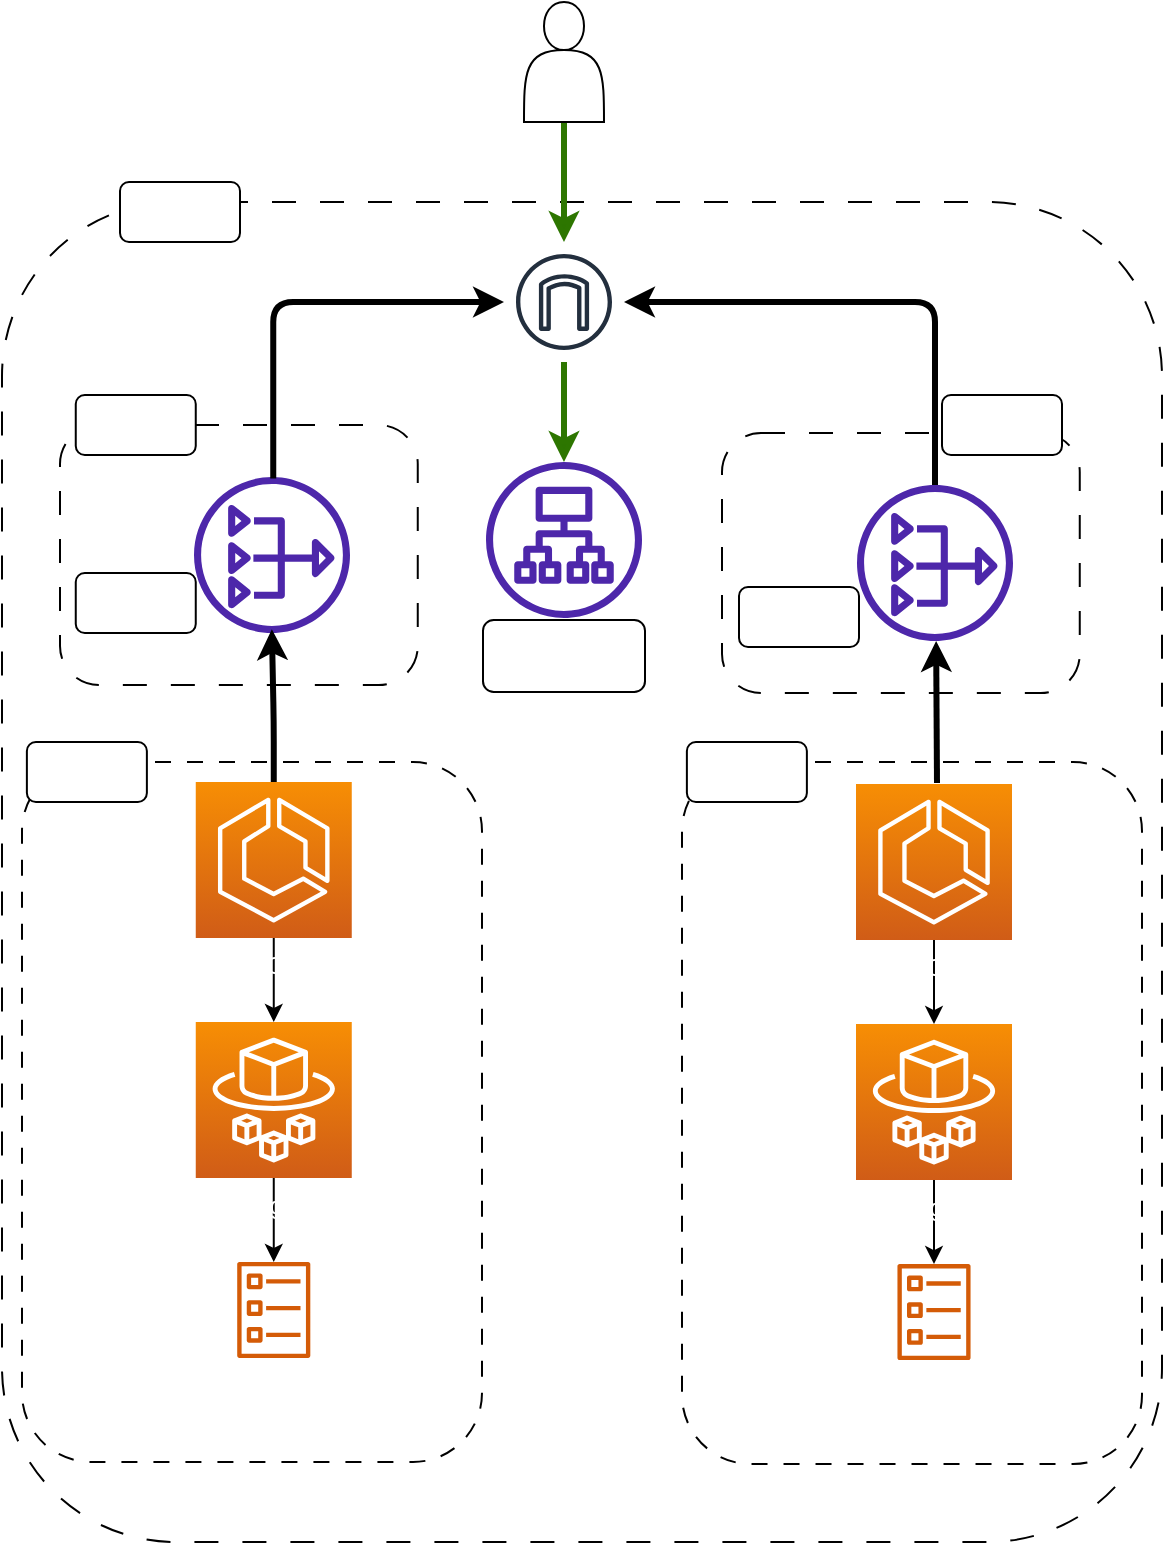 <mxfile>
    <diagram name="example" id="KoSUE74qEvxW8igirt8E">
        <mxGraphModel dx="1762" dy="327" grid="0" gridSize="10" guides="1" tooltips="1" connect="1" arrows="1" fold="1" page="1" pageScale="1" pageWidth="850" pageHeight="1100" math="0" shadow="0">
            <root>
                <mxCell id="MUEfaUzNLzfg0EpO2dZm-0"/>
                <mxCell id="MUEfaUzNLzfg0EpO2dZm-1" parent="MUEfaUzNLzfg0EpO2dZm-0"/>
                <mxCell id="E12CDIFdaAiXbR94aEUh-0" value="" style="rounded=1;whiteSpace=wrap;html=1;strokeColor=default;fontColor=#FFFFFF;fillColor=default;dashed=1;dashPattern=12 12;" parent="MUEfaUzNLzfg0EpO2dZm-1" vertex="1">
                    <mxGeometry x="160" y="140" width="580" height="670" as="geometry"/>
                </mxCell>
                <mxCell id="E12CDIFdaAiXbR94aEUh-1" value="" style="rounded=1;whiteSpace=wrap;html=1;dashed=1;dashPattern=8 8;" parent="MUEfaUzNLzfg0EpO2dZm-1" vertex="1">
                    <mxGeometry x="170" y="420" width="230" height="350" as="geometry"/>
                </mxCell>
                <mxCell id="E12CDIFdaAiXbR94aEUh-2" style="edgeStyle=elbowEdgeStyle;elbow=vertical;html=1;entryX=0.5;entryY=0;entryDx=0;entryDy=0;entryPerimeter=0;fontColor=#FFFFFF;startArrow=none;startFill=0;rounded=1;" parent="MUEfaUzNLzfg0EpO2dZm-1" source="E12CDIFdaAiXbR94aEUh-3" target="E12CDIFdaAiXbR94aEUh-7" edge="1">
                    <mxGeometry relative="1" as="geometry"/>
                </mxCell>
                <mxCell id="E12CDIFdaAiXbR94aEUh-3" value="ECS" style="points=[[0,0,0],[0.25,0,0],[0.5,0,0],[0.75,0,0],[1,0,0],[0,1,0],[0.25,1,0],[0.5,1,0],[0.75,1,0],[1,1,0],[0,0.25,0],[0,0.5,0],[0,0.75,0],[1,0.25,0],[1,0.5,0],[1,0.75,0]];outlineConnect=0;fontColor=#FFFFFF;gradientColor=#F78E04;gradientDirection=north;fillColor=#D05C17;strokeColor=#ffffff;dashed=0;verticalLabelPosition=bottom;verticalAlign=top;align=center;html=1;fontSize=12;fontStyle=0;aspect=fixed;shape=mxgraph.aws4.resourceIcon;resIcon=mxgraph.aws4.ecs;dashPattern=8 8;rounded=1;" parent="MUEfaUzNLzfg0EpO2dZm-1" vertex="1">
                    <mxGeometry x="256.88" y="430" width="78" height="78" as="geometry"/>
                </mxCell>
                <mxCell id="E12CDIFdaAiXbR94aEUh-5" style="edgeStyle=elbowEdgeStyle;elbow=vertical;html=1;fontColor=#FFFFFF;startArrow=none;startFill=0;rounded=1;" parent="MUEfaUzNLzfg0EpO2dZm-1" source="E12CDIFdaAiXbR94aEUh-7" target="E12CDIFdaAiXbR94aEUh-10" edge="1">
                    <mxGeometry relative="1" as="geometry"/>
                </mxCell>
                <mxCell id="E12CDIFdaAiXbR94aEUh-7" value="Fargate" style="points=[[0,0,0],[0.25,0,0],[0.5,0,0],[0.75,0,0],[1,0,0],[0,1,0],[0.25,1,0],[0.5,1,0],[0.75,1,0],[1,1,0],[0,0.25,0],[0,0.5,0],[0,0.75,0],[1,0.25,0],[1,0.5,0],[1,0.75,0]];outlineConnect=0;fontColor=#FFFFFF;gradientColor=#F78E04;gradientDirection=north;fillColor=#D05C17;strokeColor=#ffffff;dashed=0;verticalLabelPosition=bottom;verticalAlign=top;align=center;html=1;fontSize=12;fontStyle=0;aspect=fixed;shape=mxgraph.aws4.resourceIcon;resIcon=mxgraph.aws4.fargate;dashPattern=8 8;rounded=1;" parent="MUEfaUzNLzfg0EpO2dZm-1" vertex="1">
                    <mxGeometry x="256.88" y="550" width="78" height="78" as="geometry"/>
                </mxCell>
                <mxCell id="E12CDIFdaAiXbR94aEUh-10" value="Task Definition&lt;br&gt;Nginx" style="outlineConnect=0;fontColor=#FFFFFF;gradientColor=none;fillColor=#D45B07;strokeColor=none;dashed=0;verticalLabelPosition=bottom;verticalAlign=top;align=center;html=1;fontSize=12;fontStyle=0;aspect=fixed;pointerEvents=1;shape=mxgraph.aws4.ecs_task;dashPattern=8 8;spacingLeft=0;rounded=1;" parent="MUEfaUzNLzfg0EpO2dZm-1" vertex="1">
                    <mxGeometry x="277.38" y="670" width="37" height="48" as="geometry"/>
                </mxCell>
                <mxCell id="E12CDIFdaAiXbR94aEUh-15" style="edgeStyle=elbowEdgeStyle;elbow=vertical;html=1;strokeColor=#2D7600;strokeWidth=3;fontColor=#FFFFFF;startArrow=none;startFill=0;endArrow=classic;endFill=1;fillColor=#60a917;rounded=1;" parent="MUEfaUzNLzfg0EpO2dZm-1" source="E12CDIFdaAiXbR94aEUh-16" target="E12CDIFdaAiXbR94aEUh-17" edge="1">
                    <mxGeometry relative="1" as="geometry"/>
                </mxCell>
                <mxCell id="E12CDIFdaAiXbR94aEUh-16" value="" style="shape=actor;whiteSpace=wrap;html=1;fontColor=#FFFFFF;rounded=1;" parent="MUEfaUzNLzfg0EpO2dZm-1" vertex="1">
                    <mxGeometry x="421" y="40" width="40" height="60" as="geometry"/>
                </mxCell>
                <mxCell id="E12CDIFdaAiXbR94aEUh-17" value="Internet&amp;nbsp; &amp;nbsp; &amp;nbsp;Gateway" style="outlineConnect=0;fontColor=#FFFFFF;gradientColor=none;strokeColor=#232F3E;fillColor=#ffffff;dashed=0;verticalLabelPosition=bottom;verticalAlign=top;align=center;html=1;fontSize=12;fontStyle=0;aspect=fixed;shape=mxgraph.aws4.resourceIcon;resIcon=mxgraph.aws4.internet_gateway;rounded=1;" parent="MUEfaUzNLzfg0EpO2dZm-1" vertex="1">
                    <mxGeometry x="411" y="160" width="60" height="60" as="geometry"/>
                </mxCell>
                <mxCell id="E12CDIFdaAiXbR94aEUh-18" value="Private Subnet A" style="text;html=1;strokeColor=default;fillColor=default;align=center;verticalAlign=middle;whiteSpace=wrap;rounded=1;fontColor=#FFFFFF;" parent="MUEfaUzNLzfg0EpO2dZm-1" vertex="1">
                    <mxGeometry x="172.44" y="410" width="60" height="30" as="geometry"/>
                </mxCell>
                <mxCell id="E12CDIFdaAiXbR94aEUh-19" value="VPC" style="text;html=1;strokeColor=default;fillColor=default;align=center;verticalAlign=middle;whiteSpace=wrap;rounded=1;fontColor=#FFFFFF;" parent="MUEfaUzNLzfg0EpO2dZm-1" vertex="1">
                    <mxGeometry x="219" y="130" width="60" height="30" as="geometry"/>
                </mxCell>
                <mxCell id="E12CDIFdaAiXbR94aEUh-20" value="" style="rounded=1;whiteSpace=wrap;html=1;dashed=1;dashPattern=12 12;strokeColor=default;fontColor=#FFFFFF;fillColor=default;" parent="MUEfaUzNLzfg0EpO2dZm-1" vertex="1">
                    <mxGeometry x="189" y="251.5" width="178.88" height="130" as="geometry"/>
                </mxCell>
                <mxCell id="E12CDIFdaAiXbR94aEUh-21" value="Public Subnet A" style="text;html=1;strokeColor=default;fillColor=default;align=center;verticalAlign=middle;whiteSpace=wrap;rounded=1;fontColor=#FFFFFF;" parent="MUEfaUzNLzfg0EpO2dZm-1" vertex="1">
                    <mxGeometry x="196.88" y="236.5" width="60" height="30" as="geometry"/>
                </mxCell>
                <mxCell id="E12CDIFdaAiXbR94aEUh-22" value="" style="outlineConnect=0;fontColor=#232F3E;gradientColor=none;fillColor=#4D27AA;strokeColor=none;dashed=0;verticalLabelPosition=bottom;verticalAlign=top;align=center;html=1;fontSize=12;fontStyle=0;aspect=fixed;pointerEvents=1;shape=mxgraph.aws4.nat_gateway;dashPattern=12 12;rounded=1;" parent="MUEfaUzNLzfg0EpO2dZm-1" vertex="1">
                    <mxGeometry x="256" y="277.5" width="78" height="78" as="geometry"/>
                </mxCell>
                <mxCell id="E12CDIFdaAiXbR94aEUh-23" value="NAT GATEWAY" style="text;html=1;strokeColor=default;fillColor=default;align=center;verticalAlign=middle;whiteSpace=wrap;rounded=1;fontColor=#FFFFFF;" parent="MUEfaUzNLzfg0EpO2dZm-1" vertex="1">
                    <mxGeometry x="196.88" y="325.5" width="60" height="30" as="geometry"/>
                </mxCell>
                <mxCell id="E12CDIFdaAiXbR94aEUh-24" style="edgeStyle=elbowEdgeStyle;elbow=vertical;html=1;fontColor=#FFFFFF;startArrow=none;startFill=0;strokeWidth=3;exitX=0.5;exitY=0;exitDx=0;exitDy=0;exitPerimeter=0;rounded=1;entryX=0.499;entryY=0.976;entryDx=0;entryDy=0;entryPerimeter=0;" parent="MUEfaUzNLzfg0EpO2dZm-1" source="E12CDIFdaAiXbR94aEUh-3" target="E12CDIFdaAiXbR94aEUh-22" edge="1">
                    <mxGeometry relative="1" as="geometry">
                        <Array as="points">
                            <mxPoint x="320" y="400"/>
                            <mxPoint x="220" y="510"/>
                        </Array>
                    </mxGeometry>
                </mxCell>
                <mxCell id="E12CDIFdaAiXbR94aEUh-26" value="" style="outlineConnect=0;fontColor=#FFFFFF;gradientColor=none;fillColor=#4D27AA;strokeColor=none;dashed=0;verticalLabelPosition=bottom;verticalAlign=top;align=center;html=1;fontSize=12;fontStyle=0;aspect=fixed;pointerEvents=1;shape=mxgraph.aws4.application_load_balancer;dashPattern=8 8;spacingLeft=0;spacingRight=0;spacingBottom=0;rounded=1;" parent="MUEfaUzNLzfg0EpO2dZm-1" vertex="1">
                    <mxGeometry x="402" y="270" width="78" height="78" as="geometry"/>
                </mxCell>
                <mxCell id="E12CDIFdaAiXbR94aEUh-27" value="LoadBalancer" style="text;html=1;strokeColor=default;fillColor=default;align=center;verticalAlign=middle;whiteSpace=wrap;rounded=1;fontColor=#FFFFFF;" parent="MUEfaUzNLzfg0EpO2dZm-1" vertex="1">
                    <mxGeometry x="400.5" y="349" width="81" height="36" as="geometry"/>
                </mxCell>
                <mxCell id="E12CDIFdaAiXbR94aEUh-28" style="edgeStyle=elbowEdgeStyle;elbow=vertical;html=1;strokeWidth=3;fontColor=#FFFFFF;startArrow=classic;startFill=1;endArrow=none;endFill=0;rounded=1;entryX=0.508;entryY=0.01;entryDx=0;entryDy=0;entryPerimeter=0;" parent="MUEfaUzNLzfg0EpO2dZm-1" source="E12CDIFdaAiXbR94aEUh-17" target="E12CDIFdaAiXbR94aEUh-22" edge="1">
                    <mxGeometry relative="1" as="geometry">
                        <Array as="points">
                            <mxPoint x="339" y="190"/>
                            <mxPoint x="329" y="220"/>
                            <mxPoint x="379" y="240"/>
                        </Array>
                    </mxGeometry>
                </mxCell>
                <mxCell id="E12CDIFdaAiXbR94aEUh-29" style="edgeStyle=elbowEdgeStyle;elbow=vertical;html=1;strokeWidth=3;fontColor=#FFFFFF;startArrow=none;startFill=0;endArrow=classic;endFill=1;strokeColor=#2D7600;fillColor=#60a917;rounded=1;" parent="MUEfaUzNLzfg0EpO2dZm-1" source="E12CDIFdaAiXbR94aEUh-17" target="E12CDIFdaAiXbR94aEUh-26" edge="1">
                    <mxGeometry relative="1" as="geometry">
                        <Array as="points">
                            <mxPoint x="430" y="290"/>
                            <mxPoint x="499" y="190"/>
                        </Array>
                    </mxGeometry>
                </mxCell>
                <mxCell id="E12CDIFdaAiXbR94aEUh-31" value="" style="rounded=1;whiteSpace=wrap;html=1;dashed=1;dashPattern=12 12;strokeColor=default;fontColor=#FFFFFF;fillColor=default;" parent="MUEfaUzNLzfg0EpO2dZm-1" vertex="1">
                    <mxGeometry x="520" y="255.5" width="178.88" height="130" as="geometry"/>
                </mxCell>
                <mxCell id="E12CDIFdaAiXbR94aEUh-32" value="Public Subnet B" style="text;html=1;strokeColor=default;fillColor=default;align=center;verticalAlign=middle;whiteSpace=wrap;rounded=1;fontColor=#FFFFFF;" parent="MUEfaUzNLzfg0EpO2dZm-1" vertex="1">
                    <mxGeometry x="630" y="236.5" width="60" height="30" as="geometry"/>
                </mxCell>
                <mxCell id="E12CDIFdaAiXbR94aEUh-33" value="" style="outlineConnect=0;fontColor=#232F3E;gradientColor=none;fillColor=#4D27AA;strokeColor=none;dashed=0;verticalLabelPosition=bottom;verticalAlign=top;align=center;html=1;fontSize=12;fontStyle=0;aspect=fixed;pointerEvents=1;shape=mxgraph.aws4.nat_gateway;dashPattern=12 12;rounded=1;" parent="MUEfaUzNLzfg0EpO2dZm-1" vertex="1">
                    <mxGeometry x="587.5" y="281.5" width="78" height="78" as="geometry"/>
                </mxCell>
                <mxCell id="E12CDIFdaAiXbR94aEUh-34" value="NAT GATEWAY" style="text;html=1;strokeColor=default;fillColor=default;align=center;verticalAlign=middle;whiteSpace=wrap;rounded=1;fontColor=#FFFFFF;" parent="MUEfaUzNLzfg0EpO2dZm-1" vertex="1">
                    <mxGeometry x="528.5" y="332.5" width="60" height="30" as="geometry"/>
                </mxCell>
                <mxCell id="E12CDIFdaAiXbR94aEUh-42" value="" style="rounded=1;whiteSpace=wrap;html=1;dashed=1;dashPattern=8 8;" parent="MUEfaUzNLzfg0EpO2dZm-1" vertex="1">
                    <mxGeometry x="500" y="420.0" width="230" height="351.05" as="geometry"/>
                </mxCell>
                <mxCell id="E12CDIFdaAiXbR94aEUh-43" style="edgeStyle=elbowEdgeStyle;elbow=vertical;html=1;entryX=0.5;entryY=0;entryDx=0;entryDy=0;entryPerimeter=0;fontColor=#FFFFFF;startArrow=none;startFill=0;rounded=1;" parent="MUEfaUzNLzfg0EpO2dZm-1" edge="1">
                    <mxGeometry relative="1" as="geometry">
                        <mxPoint x="588" y="639" as="sourcePoint"/>
                    </mxGeometry>
                </mxCell>
                <mxCell id="E12CDIFdaAiXbR94aEUh-45" style="edgeStyle=elbowEdgeStyle;elbow=vertical;html=1;fontColor=#FFFFFF;startArrow=none;startFill=0;rounded=1;" parent="MUEfaUzNLzfg0EpO2dZm-1" edge="1">
                    <mxGeometry relative="1" as="geometry">
                        <mxPoint x="587.5" y="779" as="sourcePoint"/>
                    </mxGeometry>
                </mxCell>
                <mxCell id="E12CDIFdaAiXbR94aEUh-48" value="Private Subnet B" style="text;html=1;strokeColor=default;fillColor=default;align=center;verticalAlign=middle;whiteSpace=wrap;rounded=1;fontColor=#FFFFFF;" parent="MUEfaUzNLzfg0EpO2dZm-1" vertex="1">
                    <mxGeometry x="502.44" y="410.0" width="60" height="30" as="geometry"/>
                </mxCell>
                <mxCell id="E12CDIFdaAiXbR94aEUh-50" style="edgeStyle=elbowEdgeStyle;elbow=vertical;html=1;strokeWidth=3;fontColor=#FFFFFF;startArrow=classic;startFill=1;endArrow=none;endFill=0;rounded=1;" parent="MUEfaUzNLzfg0EpO2dZm-1" source="E12CDIFdaAiXbR94aEUh-17" target="E12CDIFdaAiXbR94aEUh-33" edge="1">
                    <mxGeometry relative="1" as="geometry">
                        <Array as="points">
                            <mxPoint x="587" y="190"/>
                            <mxPoint x="560" y="190"/>
                            <mxPoint x="580" y="200"/>
                            <mxPoint x="339" y="230"/>
                            <mxPoint x="389" y="250"/>
                        </Array>
                        <mxPoint x="404" y="200" as="sourcePoint"/>
                        <mxPoint x="323.064" y="425.78" as="targetPoint"/>
                    </mxGeometry>
                </mxCell>
                <mxCell id="E12CDIFdaAiXbR94aEUh-51" style="edgeStyle=elbowEdgeStyle;elbow=vertical;html=1;entryX=0.5;entryY=0;entryDx=0;entryDy=0;entryPerimeter=0;fontColor=#FFFFFF;startArrow=none;startFill=0;rounded=1;" parent="MUEfaUzNLzfg0EpO2dZm-1" source="E12CDIFdaAiXbR94aEUh-52" target="E12CDIFdaAiXbR94aEUh-54" edge="1">
                    <mxGeometry relative="1" as="geometry"/>
                </mxCell>
                <mxCell id="E12CDIFdaAiXbR94aEUh-52" value="ECS" style="points=[[0,0,0],[0.25,0,0],[0.5,0,0],[0.75,0,0],[1,0,0],[0,1,0],[0.25,1,0],[0.5,1,0],[0.75,1,0],[1,1,0],[0,0.25,0],[0,0.5,0],[0,0.75,0],[1,0.25,0],[1,0.5,0],[1,0.75,0]];outlineConnect=0;fontColor=#FFFFFF;gradientColor=#F78E04;gradientDirection=north;fillColor=#D05C17;strokeColor=#ffffff;dashed=0;verticalLabelPosition=bottom;verticalAlign=top;align=center;html=1;fontSize=12;fontStyle=0;aspect=fixed;shape=mxgraph.aws4.resourceIcon;resIcon=mxgraph.aws4.ecs;dashPattern=8 8;rounded=1;" parent="MUEfaUzNLzfg0EpO2dZm-1" vertex="1">
                    <mxGeometry x="587" y="431.05" width="78" height="78" as="geometry"/>
                </mxCell>
                <mxCell id="E12CDIFdaAiXbR94aEUh-53" style="edgeStyle=elbowEdgeStyle;elbow=vertical;html=1;fontColor=#FFFFFF;startArrow=none;startFill=0;rounded=1;" parent="MUEfaUzNLzfg0EpO2dZm-1" source="E12CDIFdaAiXbR94aEUh-54" target="E12CDIFdaAiXbR94aEUh-55" edge="1">
                    <mxGeometry relative="1" as="geometry"/>
                </mxCell>
                <mxCell id="E12CDIFdaAiXbR94aEUh-54" value="Fargate" style="points=[[0,0,0],[0.25,0,0],[0.5,0,0],[0.75,0,0],[1,0,0],[0,1,0],[0.25,1,0],[0.5,1,0],[0.75,1,0],[1,1,0],[0,0.25,0],[0,0.5,0],[0,0.75,0],[1,0.25,0],[1,0.5,0],[1,0.75,0]];outlineConnect=0;fontColor=#FFFFFF;gradientColor=#F78E04;gradientDirection=north;fillColor=#D05C17;strokeColor=#ffffff;dashed=0;verticalLabelPosition=bottom;verticalAlign=top;align=center;html=1;fontSize=12;fontStyle=0;aspect=fixed;shape=mxgraph.aws4.resourceIcon;resIcon=mxgraph.aws4.fargate;dashPattern=8 8;rounded=1;" parent="MUEfaUzNLzfg0EpO2dZm-1" vertex="1">
                    <mxGeometry x="587" y="551.05" width="78" height="78" as="geometry"/>
                </mxCell>
                <mxCell id="E12CDIFdaAiXbR94aEUh-55" value="Task Definition&lt;br&gt;Nginx" style="outlineConnect=0;fontColor=#FFFFFF;gradientColor=none;fillColor=#D45B07;strokeColor=none;dashed=0;verticalLabelPosition=bottom;verticalAlign=top;align=center;html=1;fontSize=12;fontStyle=0;aspect=fixed;pointerEvents=1;shape=mxgraph.aws4.ecs_task;dashPattern=8 8;spacingLeft=0;rounded=1;" parent="MUEfaUzNLzfg0EpO2dZm-1" vertex="1">
                    <mxGeometry x="607.5" y="671.05" width="37" height="48" as="geometry"/>
                </mxCell>
                <mxCell id="E12CDIFdaAiXbR94aEUh-56" style="edgeStyle=elbowEdgeStyle;elbow=vertical;html=1;fontColor=#FFFFFF;startArrow=none;startFill=0;strokeWidth=3;exitX=0.5;exitY=0;exitDx=0;exitDy=0;exitPerimeter=0;rounded=1;" parent="MUEfaUzNLzfg0EpO2dZm-1" edge="1">
                    <mxGeometry relative="1" as="geometry">
                        <mxPoint x="627.06" y="359.5" as="targetPoint"/>
                        <Array as="points">
                            <mxPoint x="627.06" y="430.5"/>
                            <mxPoint x="635.06" y="470.5"/>
                            <mxPoint x="535.06" y="380.5"/>
                        </Array>
                        <mxPoint x="627.5" y="430.5" as="sourcePoint"/>
                    </mxGeometry>
                </mxCell>
            </root>
        </mxGraphModel>
    </diagram>
    <diagram id="N9QRYx7wn-zpyOPovLZV" name="v1">
        <mxGraphModel dx="2355" dy="905" grid="1" gridSize="10" guides="1" tooltips="1" connect="1" arrows="1" fold="1" page="1" pageScale="1" pageWidth="850" pageHeight="1100" math="0" shadow="0">
            <root>
                <mxCell id="0"/>
                <mxCell id="1" parent="0"/>
                <mxCell id="22" value="" style="rounded=1;whiteSpace=wrap;html=1;strokeColor=default;fontColor=#FFFFFF;fillColor=default;dashed=1;dashPattern=12 12;" parent="1" vertex="1">
                    <mxGeometry x="213" y="160" width="424.5" height="880" as="geometry"/>
                </mxCell>
                <mxCell id="2" value="" style="rounded=1;whiteSpace=wrap;html=1;dashed=1;dashPattern=8 8;" parent="1" vertex="1">
                    <mxGeometry x="260.25" y="380" width="330" height="630" as="geometry"/>
                </mxCell>
                <mxCell id="25" style="edgeStyle=elbowEdgeStyle;elbow=vertical;html=1;entryX=0.5;entryY=0;entryDx=0;entryDy=0;entryPerimeter=0;fontColor=#FFFFFF;startArrow=none;startFill=0;" parent="1" source="3" target="4" edge="1">
                    <mxGeometry relative="1" as="geometry"/>
                </mxCell>
                <mxCell id="3" value="ECS" style="sketch=0;points=[[0,0,0],[0.25,0,0],[0.5,0,0],[0.75,0,0],[1,0,0],[0,1,0],[0.25,1,0],[0.5,1,0],[0.75,1,0],[1,1,0],[0,0.25,0],[0,0.5,0],[0,0.75,0],[1,0.25,0],[1,0.5,0],[1,0.75,0]];outlineConnect=0;fontColor=#FFFFFF;gradientColor=#F78E04;gradientDirection=north;fillColor=#D05C17;strokeColor=#ffffff;dashed=0;verticalLabelPosition=bottom;verticalAlign=top;align=center;html=1;fontSize=12;fontStyle=0;aspect=fixed;shape=mxgraph.aws4.resourceIcon;resIcon=mxgraph.aws4.ecs;dashPattern=8 8;" parent="1" vertex="1">
                    <mxGeometry x="386.25" y="430" width="78" height="78" as="geometry"/>
                </mxCell>
                <mxCell id="26" style="edgeStyle=elbowEdgeStyle;elbow=vertical;html=1;fontColor=#FFFFFF;startArrow=none;startFill=0;" parent="1" source="4" target="5" edge="1">
                    <mxGeometry relative="1" as="geometry"/>
                </mxCell>
                <mxCell id="27" style="edgeStyle=elbowEdgeStyle;elbow=vertical;html=1;fontColor=#FFFFFF;startArrow=none;startFill=0;" parent="1" source="4" target="6" edge="1">
                    <mxGeometry relative="1" as="geometry"/>
                </mxCell>
                <mxCell id="28" style="edgeStyle=elbowEdgeStyle;elbow=vertical;html=1;fontColor=#FFFFFF;startArrow=none;startFill=0;" parent="1" source="4" target="7" edge="1">
                    <mxGeometry relative="1" as="geometry"/>
                </mxCell>
                <mxCell id="4" value="Fargate" style="sketch=0;points=[[0,0,0],[0.25,0,0],[0.5,0,0],[0.75,0,0],[1,0,0],[0,1,0],[0.25,1,0],[0.5,1,0],[0.75,1,0],[1,1,0],[0,0.25,0],[0,0.5,0],[0,0.75,0],[1,0.25,0],[1,0.5,0],[1,0.75,0]];outlineConnect=0;fontColor=#FFFFFF;gradientColor=#F78E04;gradientDirection=north;fillColor=#D05C17;strokeColor=#ffffff;dashed=0;verticalLabelPosition=bottom;verticalAlign=top;align=center;html=1;fontSize=12;fontStyle=0;aspect=fixed;shape=mxgraph.aws4.resourceIcon;resIcon=mxgraph.aws4.fargate;dashPattern=8 8;" parent="1" vertex="1">
                    <mxGeometry x="386.25" y="570" width="78" height="78" as="geometry"/>
                </mxCell>
                <mxCell id="5" value="API Task" style="sketch=0;outlineConnect=0;fontColor=#FFFFFF;gradientColor=none;fillColor=#D45B07;strokeColor=none;dashed=0;verticalLabelPosition=bottom;verticalAlign=top;align=center;html=1;fontSize=12;fontStyle=0;aspect=fixed;pointerEvents=1;shape=mxgraph.aws4.ecs_task;dashPattern=8 8;" parent="1" vertex="1">
                    <mxGeometry x="308.75" y="720" width="37" height="48" as="geometry"/>
                </mxCell>
                <mxCell id="10" style="edgeStyle=none;html=1;fontColor=#FFFFFF;startArrow=classic;startFill=1;" parent="1" target="9" edge="1">
                    <mxGeometry relative="1" as="geometry">
                        <mxPoint x="424.25" y="790" as="sourcePoint"/>
                    </mxGeometry>
                </mxCell>
                <mxCell id="6" value="grpc Task" style="sketch=0;outlineConnect=0;fontColor=#FFFFFF;gradientColor=none;fillColor=#D45B07;strokeColor=none;dashed=0;verticalLabelPosition=bottom;verticalAlign=top;align=center;html=1;fontSize=12;fontStyle=0;aspect=fixed;pointerEvents=1;shape=mxgraph.aws4.ecs_task;dashPattern=8 8;" parent="1" vertex="1">
                    <mxGeometry x="405.25" y="720" width="37" height="48" as="geometry"/>
                </mxCell>
                <mxCell id="7" value="rmq-consumer Task" style="sketch=0;outlineConnect=0;fontColor=#FFFFFF;gradientColor=none;fillColor=#D45B07;strokeColor=none;dashed=0;verticalLabelPosition=bottom;verticalAlign=top;align=center;html=1;fontSize=12;fontStyle=0;aspect=fixed;pointerEvents=1;shape=mxgraph.aws4.ecs_task;dashPattern=8 8;" parent="1" vertex="1">
                    <mxGeometry x="504.75" y="720" width="37" height="48" as="geometry"/>
                </mxCell>
                <mxCell id="11" style="edgeStyle=elbowEdgeStyle;html=1;fontColor=#FFFFFF;startArrow=classic;startFill=1;elbow=vertical;" parent="1" source="9" edge="1">
                    <mxGeometry relative="1" as="geometry">
                        <mxPoint x="522.25" y="790" as="targetPoint"/>
                    </mxGeometry>
                </mxCell>
                <mxCell id="12" style="edgeStyle=elbowEdgeStyle;elbow=vertical;html=1;fontColor=#FFFFFF;startArrow=classic;startFill=1;" parent="1" source="9" edge="1">
                    <mxGeometry relative="1" as="geometry">
                        <mxPoint x="327.25" y="790" as="targetPoint"/>
                    </mxGeometry>
                </mxCell>
                <mxCell id="9" value="Internal LoadBalancer" style="sketch=0;outlineConnect=0;fontColor=#FFFFFF;gradientColor=none;fillColor=#4D27AA;strokeColor=none;dashed=0;verticalLabelPosition=bottom;verticalAlign=top;align=center;html=1;fontSize=12;fontStyle=0;aspect=fixed;pointerEvents=1;shape=mxgraph.aws4.application_load_balancer;dashPattern=8 8;" parent="1" vertex="1">
                    <mxGeometry x="384.75" y="900" width="78" height="78" as="geometry"/>
                </mxCell>
                <mxCell id="14" style="edgeStyle=elbowEdgeStyle;elbow=vertical;html=1;fontColor=#FFFFFF;startArrow=classic;startFill=1;entryX=0.5;entryY=0;entryDx=0;entryDy=0;entryPerimeter=0;" parent="1" source="13" target="3" edge="1">
                    <mxGeometry relative="1" as="geometry">
                        <Array as="points">
                            <mxPoint x="425.25" y="390"/>
                        </Array>
                    </mxGeometry>
                </mxCell>
                <mxCell id="13" value="" style="sketch=0;outlineConnect=0;fontColor=#FFFFFF;gradientColor=none;fillColor=#4D27AA;strokeColor=none;dashed=0;verticalLabelPosition=bottom;verticalAlign=top;align=center;html=1;fontSize=12;fontStyle=0;aspect=fixed;pointerEvents=1;shape=mxgraph.aws4.application_load_balancer;dashPattern=8 8;spacingLeft=0;spacingRight=0;spacingBottom=0;" parent="1" vertex="1">
                    <mxGeometry x="384.75" y="270" width="78" height="78" as="geometry"/>
                </mxCell>
                <mxCell id="30" style="edgeStyle=elbowEdgeStyle;elbow=vertical;html=1;fontColor=#FFFFFF;startArrow=none;startFill=0;" parent="1" source="15" target="18" edge="1">
                    <mxGeometry relative="1" as="geometry"/>
                </mxCell>
                <mxCell id="15" value="" style="shape=actor;whiteSpace=wrap;html=1;fontColor=#FFFFFF;" parent="1" vertex="1">
                    <mxGeometry x="403.75" y="40" width="40" height="60" as="geometry"/>
                </mxCell>
                <mxCell id="29" style="edgeStyle=elbowEdgeStyle;elbow=vertical;html=1;fontColor=#FFFFFF;startArrow=classic;startFill=1;" parent="1" source="18" target="13" edge="1">
                    <mxGeometry relative="1" as="geometry"/>
                </mxCell>
                <mxCell id="18" value="" style="sketch=0;outlineConnect=0;fontColor=#232F3E;gradientColor=none;strokeColor=#232F3E;fillColor=#ffffff;dashed=0;verticalLabelPosition=bottom;verticalAlign=top;align=center;html=1;fontSize=12;fontStyle=0;aspect=fixed;shape=mxgraph.aws4.resourceIcon;resIcon=mxgraph.aws4.internet_gateway;" parent="1" vertex="1">
                    <mxGeometry x="394.25" y="180" width="60" height="60" as="geometry"/>
                </mxCell>
                <mxCell id="19" value="Default&lt;br&gt;Public Subnet" style="text;html=1;strokeColor=default;fillColor=default;align=center;verticalAlign=middle;whiteSpace=wrap;rounded=0;fontColor=#FFFFFF;" parent="1" vertex="1">
                    <mxGeometry x="285.75" y="360" width="60" height="50" as="geometry"/>
                </mxCell>
                <mxCell id="20" value="Default Internet Gateway" style="text;html=1;strokeColor=default;fillColor=default;align=center;verticalAlign=middle;whiteSpace=wrap;rounded=0;fontColor=#FFFFFF;" parent="1" vertex="1">
                    <mxGeometry x="450.75" y="220" width="100" height="40" as="geometry"/>
                </mxCell>
                <mxCell id="21" value="External LoadBalancer" style="text;html=1;strokeColor=default;fillColor=default;align=center;verticalAlign=middle;whiteSpace=wrap;rounded=0;fontColor=#FFFFFF;" parent="1" vertex="1">
                    <mxGeometry x="453.75" y="308" width="100" height="40" as="geometry"/>
                </mxCell>
                <mxCell id="24" value="VPC" style="text;html=1;strokeColor=default;fillColor=default;align=center;verticalAlign=middle;whiteSpace=wrap;rounded=0;fontColor=#FFFFFF;" parent="1" vertex="1">
                    <mxGeometry x="248.75" y="150" width="60" height="30" as="geometry"/>
                </mxCell>
            </root>
        </mxGraphModel>
    </diagram>
    <diagram name="v2" id="DFxNjS_2CUx3qaEgrgcp">
        <mxGraphModel dx="4004" dy="1538" grid="0" gridSize="10" guides="1" tooltips="1" connect="1" arrows="1" fold="1" page="1" pageScale="1" pageWidth="850" pageHeight="1100" math="0" shadow="0">
            <root>
                <mxCell id="iVcGrAR-wwBEdjC-Baw3-0"/>
                <mxCell id="iVcGrAR-wwBEdjC-Baw3-1" parent="iVcGrAR-wwBEdjC-Baw3-0"/>
                <mxCell id="iVcGrAR-wwBEdjC-Baw3-2" value="" style="rounded=1;whiteSpace=wrap;html=1;strokeColor=default;fontColor=#FFFFFF;fillColor=default;dashed=1;dashPattern=12 12;" parent="iVcGrAR-wwBEdjC-Baw3-1" vertex="1">
                    <mxGeometry x="172" y="130" width="507" height="950" as="geometry"/>
                </mxCell>
                <mxCell id="iVcGrAR-wwBEdjC-Baw3-3" value="" style="rounded=1;whiteSpace=wrap;html=1;dashed=1;dashPattern=8 8;" parent="iVcGrAR-wwBEdjC-Baw3-1" vertex="1">
                    <mxGeometry x="219.25" y="420" width="429.75" height="630" as="geometry"/>
                </mxCell>
                <mxCell id="iVcGrAR-wwBEdjC-Baw3-4" style="edgeStyle=elbowEdgeStyle;elbow=vertical;html=1;entryX=0.5;entryY=0;entryDx=0;entryDy=0;entryPerimeter=0;fontColor=#FFFFFF;startArrow=none;startFill=0;rounded=1;" parent="iVcGrAR-wwBEdjC-Baw3-1" source="iVcGrAR-wwBEdjC-Baw3-5" target="iVcGrAR-wwBEdjC-Baw3-9" edge="1">
                    <mxGeometry relative="1" as="geometry"/>
                </mxCell>
                <mxCell id="iVcGrAR-wwBEdjC-Baw3-5" value="ECS" style="points=[[0,0,0],[0.25,0,0],[0.5,0,0],[0.75,0,0],[1,0,0],[0,1,0],[0.25,1,0],[0.5,1,0],[0.75,1,0],[1,1,0],[0,0.25,0],[0,0.5,0],[0,0.75,0],[1,0.25,0],[1,0.5,0],[1,0.75,0]];outlineConnect=0;fontColor=#FFFFFF;gradientColor=#F78E04;gradientDirection=north;fillColor=#D05C17;strokeColor=#ffffff;dashed=0;verticalLabelPosition=bottom;verticalAlign=top;align=center;html=1;fontSize=12;fontStyle=0;aspect=fixed;shape=mxgraph.aws4.resourceIcon;resIcon=mxgraph.aws4.ecs;dashPattern=8 8;rounded=1;" parent="iVcGrAR-wwBEdjC-Baw3-1" vertex="1">
                    <mxGeometry x="386.5" y="520" width="78" height="78" as="geometry"/>
                </mxCell>
                <mxCell id="iVcGrAR-wwBEdjC-Baw3-6" style="edgeStyle=elbowEdgeStyle;elbow=vertical;html=1;fontColor=#FFFFFF;startArrow=none;startFill=0;rounded=1;" parent="iVcGrAR-wwBEdjC-Baw3-1" source="iVcGrAR-wwBEdjC-Baw3-9" target="iVcGrAR-wwBEdjC-Baw3-10" edge="1">
                    <mxGeometry relative="1" as="geometry"/>
                </mxCell>
                <mxCell id="iVcGrAR-wwBEdjC-Baw3-7" style="edgeStyle=elbowEdgeStyle;elbow=vertical;html=1;fontColor=#FFFFFF;startArrow=none;startFill=0;rounded=1;" parent="iVcGrAR-wwBEdjC-Baw3-1" source="iVcGrAR-wwBEdjC-Baw3-9" target="iVcGrAR-wwBEdjC-Baw3-12" edge="1">
                    <mxGeometry relative="1" as="geometry"/>
                </mxCell>
                <mxCell id="iVcGrAR-wwBEdjC-Baw3-8" style="edgeStyle=elbowEdgeStyle;elbow=vertical;html=1;fontColor=#FFFFFF;startArrow=none;startFill=0;rounded=1;" parent="iVcGrAR-wwBEdjC-Baw3-1" source="iVcGrAR-wwBEdjC-Baw3-9" target="iVcGrAR-wwBEdjC-Baw3-13" edge="1">
                    <mxGeometry relative="1" as="geometry"/>
                </mxCell>
                <mxCell id="iVcGrAR-wwBEdjC-Baw3-9" value="Fargate" style="points=[[0,0,0],[0.25,0,0],[0.5,0,0],[0.75,0,0],[1,0,0],[0,1,0],[0.25,1,0],[0.5,1,0],[0.75,1,0],[1,1,0],[0,0.25,0],[0,0.5,0],[0,0.75,0],[1,0.25,0],[1,0.5,0],[1,0.75,0]];outlineConnect=0;fontColor=#FFFFFF;gradientColor=#F78E04;gradientDirection=north;fillColor=#D05C17;strokeColor=#ffffff;dashed=0;verticalLabelPosition=bottom;verticalAlign=top;align=center;html=1;fontSize=12;fontStyle=0;aspect=fixed;shape=mxgraph.aws4.resourceIcon;resIcon=mxgraph.aws4.fargate;dashPattern=8 8;rounded=1;" parent="iVcGrAR-wwBEdjC-Baw3-1" vertex="1">
                    <mxGeometry x="386" y="660" width="78" height="78" as="geometry"/>
                </mxCell>
                <mxCell id="iVcGrAR-wwBEdjC-Baw3-10" value="API Task" style="outlineConnect=0;fontColor=#FFFFFF;gradientColor=none;fillColor=#D45B07;strokeColor=none;dashed=0;verticalLabelPosition=bottom;verticalAlign=top;align=center;html=1;fontSize=12;fontStyle=0;aspect=fixed;pointerEvents=1;shape=mxgraph.aws4.ecs_task;dashPattern=8 8;spacingLeft=-57;rounded=1;" parent="iVcGrAR-wwBEdjC-Baw3-1" vertex="1">
                    <mxGeometry x="309" y="800" width="37" height="48" as="geometry"/>
                </mxCell>
                <mxCell id="iVcGrAR-wwBEdjC-Baw3-11" style="edgeStyle=none;html=1;fontColor=#FFFFFF;startArrow=classic;startFill=1;rounded=1;" parent="iVcGrAR-wwBEdjC-Baw3-1" source="iVcGrAR-wwBEdjC-Baw3-12" target="iVcGrAR-wwBEdjC-Baw3-16" edge="1">
                    <mxGeometry relative="1" as="geometry">
                        <mxPoint x="383.25" y="830" as="sourcePoint"/>
                    </mxGeometry>
                </mxCell>
                <mxCell id="iVcGrAR-wwBEdjC-Baw3-12" value="grpc Task" style="outlineConnect=0;fontColor=#FFFFFF;gradientColor=none;fillColor=#D45B07;strokeColor=none;dashed=0;verticalLabelPosition=bottom;verticalAlign=top;align=center;html=1;fontSize=12;fontStyle=0;aspect=fixed;pointerEvents=1;shape=mxgraph.aws4.ecs_task;dashPattern=8 8;spacingLeft=-63;rounded=1;" parent="iVcGrAR-wwBEdjC-Baw3-1" vertex="1">
                    <mxGeometry x="406.5" y="800" width="37" height="48" as="geometry"/>
                </mxCell>
                <mxCell id="iVcGrAR-wwBEdjC-Baw3-13" value="rmq-csm Task" style="outlineConnect=0;fontColor=#FFFFFF;gradientColor=none;fillColor=#D45B07;strokeColor=none;dashed=0;verticalLabelPosition=bottom;verticalAlign=top;align=center;html=1;fontSize=12;fontStyle=0;aspect=fixed;pointerEvents=1;shape=mxgraph.aws4.ecs_task;dashPattern=8 8;spacingLeft=-82;rounded=1;" parent="iVcGrAR-wwBEdjC-Baw3-1" vertex="1">
                    <mxGeometry x="505" y="800" width="37" height="48" as="geometry"/>
                </mxCell>
                <mxCell id="iVcGrAR-wwBEdjC-Baw3-14" style="edgeStyle=elbowEdgeStyle;html=1;fontColor=#FFFFFF;startArrow=classic;startFill=1;elbow=vertical;rounded=1;" parent="iVcGrAR-wwBEdjC-Baw3-1" source="iVcGrAR-wwBEdjC-Baw3-16" target="iVcGrAR-wwBEdjC-Baw3-13" edge="1">
                    <mxGeometry relative="1" as="geometry">
                        <mxPoint x="481.25" y="830" as="targetPoint"/>
                        <Array as="points">
                            <mxPoint x="469" y="890"/>
                        </Array>
                    </mxGeometry>
                </mxCell>
                <mxCell id="iVcGrAR-wwBEdjC-Baw3-15" style="edgeStyle=elbowEdgeStyle;elbow=vertical;html=1;fontColor=#FFFFFF;startArrow=classic;startFill=1;rounded=1;" parent="iVcGrAR-wwBEdjC-Baw3-1" source="iVcGrAR-wwBEdjC-Baw3-16" target="iVcGrAR-wwBEdjC-Baw3-10" edge="1">
                    <mxGeometry relative="1" as="geometry">
                        <mxPoint x="286.25" y="830" as="targetPoint"/>
                        <Array as="points">
                            <mxPoint x="349" y="890"/>
                        </Array>
                    </mxGeometry>
                </mxCell>
                <mxCell id="iVcGrAR-wwBEdjC-Baw3-16" value="Internal LoadBalancer" style="outlineConnect=0;fontColor=#FFFFFF;gradientColor=none;fillColor=#4D27AA;strokeColor=none;dashed=0;verticalLabelPosition=bottom;verticalAlign=top;align=center;html=1;fontSize=12;fontStyle=0;aspect=fixed;pointerEvents=1;shape=mxgraph.aws4.application_load_balancer;dashPattern=8 8;rounded=1;" parent="iVcGrAR-wwBEdjC-Baw3-1" vertex="1">
                    <mxGeometry x="385" y="940" width="78" height="78" as="geometry"/>
                </mxCell>
                <mxCell id="uVHJasyBs-fy_94zQ9fE-11" style="edgeStyle=elbowEdgeStyle;elbow=vertical;html=1;strokeColor=#2D7600;strokeWidth=3;fontColor=#FFFFFF;startArrow=none;startFill=0;endArrow=classic;endFill=1;fillColor=#60a917;rounded=1;" parent="iVcGrAR-wwBEdjC-Baw3-1" source="iVcGrAR-wwBEdjC-Baw3-20" target="iVcGrAR-wwBEdjC-Baw3-22" edge="1">
                    <mxGeometry relative="1" as="geometry"/>
                </mxCell>
                <mxCell id="iVcGrAR-wwBEdjC-Baw3-20" value="" style="shape=actor;whiteSpace=wrap;html=1;fontColor=#FFFFFF;rounded=1;" parent="iVcGrAR-wwBEdjC-Baw3-1" vertex="1">
                    <mxGeometry x="403.5" y="10" width="40" height="60" as="geometry"/>
                </mxCell>
                <mxCell id="iVcGrAR-wwBEdjC-Baw3-22" value="Internet Gateway" style="outlineConnect=0;fontColor=#FFFFFF;gradientColor=none;strokeColor=#232F3E;fillColor=#ffffff;dashed=0;verticalLabelPosition=bottom;verticalAlign=top;align=center;html=1;fontSize=12;fontStyle=0;aspect=fixed;shape=mxgraph.aws4.resourceIcon;resIcon=mxgraph.aws4.internet_gateway;rounded=1;" parent="iVcGrAR-wwBEdjC-Baw3-1" vertex="1">
                    <mxGeometry x="394" y="160" width="60" height="60" as="geometry"/>
                </mxCell>
                <mxCell id="iVcGrAR-wwBEdjC-Baw3-23" value="Private Subnet" style="text;html=1;strokeColor=default;fillColor=default;align=center;verticalAlign=middle;whiteSpace=wrap;rounded=1;fontColor=#FFFFFF;" parent="iVcGrAR-wwBEdjC-Baw3-1" vertex="1">
                    <mxGeometry x="244.75" y="410" width="60" height="30" as="geometry"/>
                </mxCell>
                <mxCell id="iVcGrAR-wwBEdjC-Baw3-26" value="VPC" style="text;html=1;strokeColor=default;fillColor=default;align=center;verticalAlign=middle;whiteSpace=wrap;rounded=1;fontColor=#FFFFFF;" parent="iVcGrAR-wwBEdjC-Baw3-1" vertex="1">
                    <mxGeometry x="219" y="110" width="60" height="30" as="geometry"/>
                </mxCell>
                <mxCell id="uVHJasyBs-fy_94zQ9fE-0" value="" style="rounded=1;whiteSpace=wrap;html=1;dashed=1;dashPattern=12 12;strokeColor=default;fontColor=#FFFFFF;fillColor=default;" parent="iVcGrAR-wwBEdjC-Baw3-1" vertex="1">
                    <mxGeometry x="231.12" y="260" width="387.88" height="130" as="geometry"/>
                </mxCell>
                <mxCell id="uVHJasyBs-fy_94zQ9fE-1" value="Public Subnet" style="text;html=1;strokeColor=default;fillColor=default;align=center;verticalAlign=middle;whiteSpace=wrap;rounded=1;fontColor=#FFFFFF;" parent="iVcGrAR-wwBEdjC-Baw3-1" vertex="1">
                    <mxGeometry x="239" y="245" width="60" height="30" as="geometry"/>
                </mxCell>
                <mxCell id="uVHJasyBs-fy_94zQ9fE-2" value="" style="outlineConnect=0;fontColor=#232F3E;gradientColor=none;fillColor=#4D27AA;strokeColor=none;dashed=0;verticalLabelPosition=bottom;verticalAlign=top;align=center;html=1;fontSize=12;fontStyle=0;aspect=fixed;pointerEvents=1;shape=mxgraph.aws4.nat_gateway;dashPattern=12 12;rounded=1;" parent="iVcGrAR-wwBEdjC-Baw3-1" vertex="1">
                    <mxGeometry x="299" y="290" width="78" height="78" as="geometry"/>
                </mxCell>
                <mxCell id="uVHJasyBs-fy_94zQ9fE-3" value="NAT GATEWAY" style="text;html=1;strokeColor=default;fillColor=default;align=center;verticalAlign=middle;whiteSpace=wrap;rounded=1;fontColor=#FFFFFF;" parent="iVcGrAR-wwBEdjC-Baw3-1" vertex="1">
                    <mxGeometry x="249" y="344" width="60" height="30" as="geometry"/>
                </mxCell>
                <mxCell id="uVHJasyBs-fy_94zQ9fE-4" style="edgeStyle=elbowEdgeStyle;elbow=vertical;html=1;fontColor=#FFFFFF;startArrow=none;startFill=0;strokeWidth=3;exitX=0.25;exitY=0;exitDx=0;exitDy=0;exitPerimeter=0;rounded=1;" parent="iVcGrAR-wwBEdjC-Baw3-1" source="iVcGrAR-wwBEdjC-Baw3-5" target="uVHJasyBs-fy_94zQ9fE-2" edge="1">
                    <mxGeometry relative="1" as="geometry"/>
                </mxCell>
                <mxCell id="uVHJasyBs-fy_94zQ9fE-5" style="edgeStyle=elbowEdgeStyle;elbow=vertical;html=1;entryX=0.75;entryY=0;entryDx=0;entryDy=0;entryPerimeter=0;strokeWidth=3;fontColor=#FFFFFF;startArrow=none;startFill=0;fillColor=#60a917;strokeColor=#2D7600;rounded=1;" parent="iVcGrAR-wwBEdjC-Baw3-1" source="iVcGrAR-wwBEdjC-Baw3-18" target="iVcGrAR-wwBEdjC-Baw3-5" edge="1">
                    <mxGeometry relative="1" as="geometry"/>
                </mxCell>
                <mxCell id="iVcGrAR-wwBEdjC-Baw3-18" value="" style="outlineConnect=0;fontColor=#FFFFFF;gradientColor=none;fillColor=#4D27AA;strokeColor=none;dashed=0;verticalLabelPosition=bottom;verticalAlign=top;align=center;html=1;fontSize=12;fontStyle=0;aspect=fixed;pointerEvents=1;shape=mxgraph.aws4.application_load_balancer;dashPattern=8 8;spacingLeft=0;spacingRight=0;spacingBottom=0;rounded=1;" parent="iVcGrAR-wwBEdjC-Baw3-1" vertex="1">
                    <mxGeometry x="463" y="296" width="78" height="78" as="geometry"/>
                </mxCell>
                <mxCell id="iVcGrAR-wwBEdjC-Baw3-25" value="LoadBalancer" style="text;html=1;strokeColor=default;fillColor=default;align=center;verticalAlign=middle;whiteSpace=wrap;rounded=1;fontColor=#FFFFFF;" parent="iVcGrAR-wwBEdjC-Baw3-1" vertex="1">
                    <mxGeometry x="532" y="338" width="81" height="36" as="geometry"/>
                </mxCell>
                <mxCell id="uVHJasyBs-fy_94zQ9fE-9" style="edgeStyle=elbowEdgeStyle;elbow=vertical;html=1;strokeWidth=3;fontColor=#FFFFFF;startArrow=classic;startFill=1;endArrow=none;endFill=0;rounded=1;" parent="iVcGrAR-wwBEdjC-Baw3-1" source="iVcGrAR-wwBEdjC-Baw3-22" target="uVHJasyBs-fy_94zQ9fE-2" edge="1">
                    <mxGeometry relative="1" as="geometry">
                        <Array as="points">
                            <mxPoint x="339" y="190"/>
                            <mxPoint x="329" y="220"/>
                            <mxPoint x="379" y="240"/>
                        </Array>
                    </mxGeometry>
                </mxCell>
                <mxCell id="uVHJasyBs-fy_94zQ9fE-10" style="edgeStyle=elbowEdgeStyle;elbow=vertical;html=1;strokeWidth=3;fontColor=#FFFFFF;startArrow=none;startFill=0;endArrow=classic;endFill=1;strokeColor=#2D7600;fillColor=#60a917;rounded=1;" parent="iVcGrAR-wwBEdjC-Baw3-1" source="iVcGrAR-wwBEdjC-Baw3-22" target="iVcGrAR-wwBEdjC-Baw3-18" edge="1">
                    <mxGeometry relative="1" as="geometry">
                        <Array as="points">
                            <mxPoint x="499" y="190"/>
                        </Array>
                    </mxGeometry>
                </mxCell>
            </root>
        </mxGraphModel>
    </diagram>
</mxfile>
